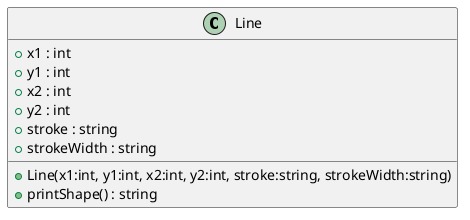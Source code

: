 @startuml
class Line {
    + x1 : int
    + y1 : int
    + x2 : int
    + y2 : int
    + stroke : string
    + strokeWidth : string
    + Line(x1:int, y1:int, x2:int, y2:int, stroke:string, strokeWidth:string)
    + printShape() : string
}
@enduml

